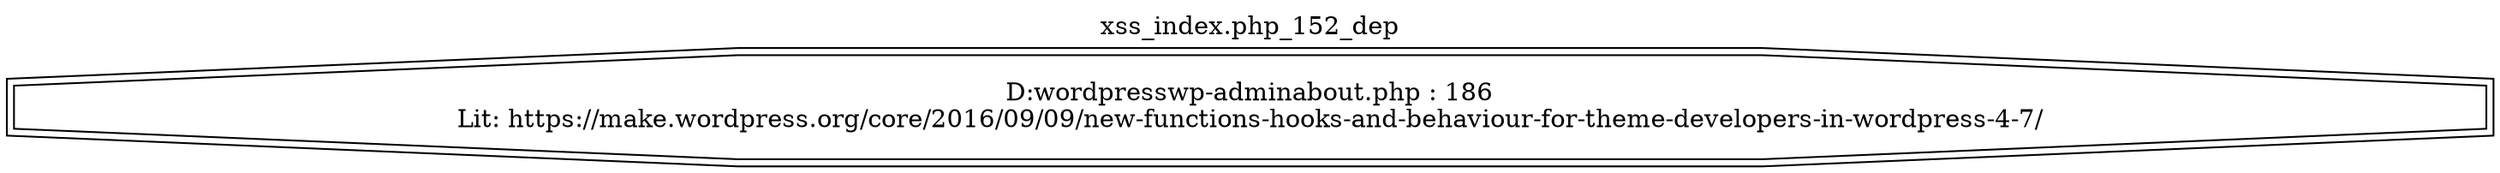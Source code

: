 digraph cfg {
  label="xss_index.php_152_dep";
  labelloc=t;
  n1 [shape=doubleoctagon, label="D:\wordpress\wp-admin\about.php : 186\nLit: https://make.wordpress.org/core/2016/09/09/new-functions-hooks-and-behaviour-for-theme-developers-in-wordpress-4-7/\n"];
}
